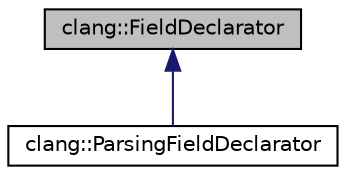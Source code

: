 digraph "clang::FieldDeclarator"
{
 // LATEX_PDF_SIZE
  bgcolor="transparent";
  edge [fontname="Helvetica",fontsize="10",labelfontname="Helvetica",labelfontsize="10"];
  node [fontname="Helvetica",fontsize="10",shape=record];
  Node1 [label="clang::FieldDeclarator",height=0.2,width=0.4,color="black", fillcolor="grey75", style="filled", fontcolor="black",tooltip="This little struct is used to capture information about structure field declarators,..."];
  Node1 -> Node2 [dir="back",color="midnightblue",fontsize="10",style="solid",fontname="Helvetica"];
  Node2 [label="clang::ParsingFieldDeclarator",height=0.2,width=0.4,color="black",URL="$classclang_1_1ParsingFieldDeclarator.html",tooltip="A class for parsing a field declarator."];
}
